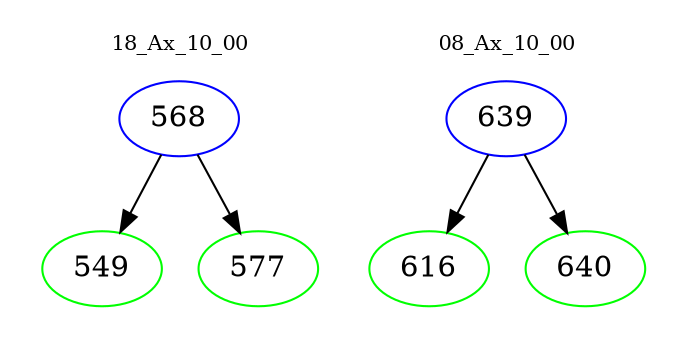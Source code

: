 digraph{
subgraph cluster_0 {
color = white
label = "18_Ax_10_00";
fontsize=10;
T0_568 [label="568", color="blue"]
T0_568 -> T0_549 [color="black"]
T0_549 [label="549", color="green"]
T0_568 -> T0_577 [color="black"]
T0_577 [label="577", color="green"]
}
subgraph cluster_1 {
color = white
label = "08_Ax_10_00";
fontsize=10;
T1_639 [label="639", color="blue"]
T1_639 -> T1_616 [color="black"]
T1_616 [label="616", color="green"]
T1_639 -> T1_640 [color="black"]
T1_640 [label="640", color="green"]
}
}
